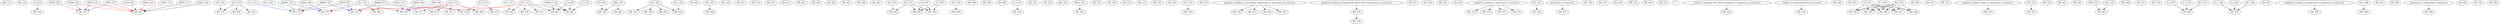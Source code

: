 digraph G {
    ME_123;
    ME_124;
    edge [color=black];
    A_A_210 -> ME_230;
    edge [color=black];
    CHEM_142 -> ME_323;
    CHEM_144 -> ME_323;
    edge [color=red];
    MATH_126 -> ME_323;
    edge [color=blue];
    PHYS_121 -> ME_323;
    edge [color=black];
    M_E_333 -> ME_331;
    CEE_342 -> ME_331;
    edge [color=black];
    AMATH_301 -> ME_333;
    edge [color=red];
    M_E_323 -> ME_333;
    edge [color=blue];
    MATH_307 -> ME_333;
    AMATH_351 -> ME_333;
    edge [color=black];
    MATH_112 -> ME_341;
    MATH_124 -> ME_341;
    Q_SCI_291 -> ME_341;
    edge [color=red];
    CHEM_120 -> ME_341;
    CHEM_142 -> ME_341;
    CHEM_144 -> ME_341;
    PHYS_114 -> ME_341;
    PHYS_121 -> ME_341;
    edge [color=black];
    MSE_170 -> ME_354;
    CEE_220 -> ME_354;
    edge [color=black];
    M_E_354 -> ME_355;
    edge [color=black];
    M_E_354 -> ME_356;
    edge [color=black];
    AMATH_351 -> ME_373;
    MATH_307 -> ME_373;
    edge [color=red];
    AMATH_352 -> ME_373;
    MATH_308 -> ME_373;
    edge [color=blue];
    E_E_215 -> ME_373;
    edge [color=green];
    M_E_230 -> ME_373;
    edge [color=black];
    AMATH_301 -> ME_374;
    edge [color=red];
    M_E_373 -> ME_374;
    edge [color=black];
    M_E_123 -> ME_395;
    edge [color=red];
    M_E_323 -> ME_395;
    edge [color=blue];
    IND_E_315 -> ME_395;
    MATH_390 -> ME_395;
    STAT_390 -> ME_395;
    ME_406;
    edge [color=black];
    M_E_355 -> ME_409;
    ME_410;
    ME_411;
    ME_414;
    ME_415;
    edge [color=black];
    M_E_323 -> ME_425;
    edge [color=red];
    M_E_331 -> ME_425;
    edge [color=black];
    M_E_333 -> ME_426;
    edge [color=black];
    M_E_323 -> ME_430;
    edge [color=black];
    M_E_333 -> ME_431;
    ME_433;
    edge [color=black];
    M_E_354 -> ME_440;
    edge [color=black];
    M_E_323 -> ME_442;
    CHEM_E_325 -> ME_442;
    A_A_260 -> ME_442;
    E_E_351 -> ME_442;
    ME_445;
    ME_450;
    edge [color=black];
    M_E_354 -> ME_459;
    edge [color=red];
    M_E_356 -> ME_459;
    ME_460;
    ME_461;
    ME_468;
    edge [color=black];
    M_E_374 -> ME_469;
    edge [color=black];
    M_E_373 -> ME_470;
    edge [color=black];
    M_E_374 -> ME_471;
    edge [color=black];
    M_E_374 -> ME_473;
    edge [color=black];
    M_E_374 -> ME_477;
    edge [color=black];
    M_E_123 -> ME_478;
    edge [color=red];
    M_E_374 -> ME_478;
    edge [color=blue];
    MATH_308 -> ME_478;
    AMATH_352 -> ME_478;
    edge [color=black];
    M_E_123 -> ME_480;
    edge [color=red];
    AMATH_301 -> ME_480;
    edge [color=black];
    M_E_323 -> ME_481;
    A_A_260 -> ME_481;
    CHEM_E_325 -> ME_481;
    edge [color=black];
    MSE_170 -> ME_485;
    ME_487;
    edge [color=black];
    M_E_471 -> ME_494;
    edge [color=red];
    M_E_473 -> ME_494;
    edge [color=black];
    M_E_395 -> ME_495;
    ME_496;
    ME_498;
    ME_499;
    edge [color=black];
    A_A_532 -> ME_500;
    ME_501;
    ME_503;
    ME_504;
    edge [color=black];
    IND_E_431 -> ME_505;
    ME_507;
    ME_508;
    ME_510;
    ME_511;
    ME_515;
    ME_520;
    edge [color=black];
    M_E_323 -> ME_521;
    edge [color=black];
    M_E_521 -> ME_522;
    ME_523;
    edge [color=black];
    graduate_standing_in_mechanical_engineering_or_permission_of_instructor -> ME_524;
    edge [color=black];
    graduate_standing_in_Engineering_allied_field_or_permission_of_instructor -> ME_525;
    edge [color=black];
    ME_525 -> ME_526;
    ME_527;
    ME_528;
    ME_529;
    ME_530;
    edge [color=black];
    graduate_standing_in_mechanical_engineering_or_permission_of_instructor -> ME_531;
    edge [color=black];
    graduate_standing_or_permission_of_instructor -> ME_532;
    edge [color=black];
    M_E_507 -> ME_534;
    edge [color=black];
    permission_of_instructor -> ME_535;
    ME_536;
    ME_537;
    ME_538;
    ME_539;
    ME_540;
    ME_541;
    edge [color=black];
    3_credits_of_graduate_level_fluid_mechanics_or_permission_of_instructor -> ME_543;
    edge [color=black];
    3_credits_of_turbulencerelated_coursework -> ME_544;
    ME_546;
    ME_547;
    edge [color=black];
    A_A_547 -> ME_548;
    E_E_547 -> ME_548;
    M_E_547 -> ME_548;
    edge [color=black];
    A_A_547 -> ME_549;
    E_E_547 -> ME_549;
    M_E_547 -> ME_549;
    ME_550;
    ME_551;
    ME_552;
    edge [color=black];
    graduate_student_status_or_permission_of_instructor -> ME_553;
    edge [color=black];
    M_E_551 -> ME_555;
    edge [color=black];
    graduate_standing_or_permission_of_instructor -> ME_556;
    edge [color=black];
    graduate_standing_or_permission_of_instructor -> ME_557;
    ME_559;
    ME_561;
    ME_562;
    edge [color=black];
    MSE_475 -> ME_563;
    M_E_450 -> ME_563;
    edge [color=black];
    graduate_standing_in_mechanical_engineering_or_permission_of_instructor -> ME_564;
    edge [color=black];
    graduate_standing_in_mechanical_engineering_or_permission_of_instructor -> ME_565;
    ME_568;
    ME_570;
    edge [color=black];
    graduate_standing_or_permission_of_instructor -> ME_572;
    ME_578;
    edge [color=black];
    A_A_570 -> ME_580;
    E_E_570 -> ME_580;
    M_E_570 -> ME_580;
    edge [color=black];
    E_E_548 -> ME_581;
    A_A_548 -> ME_581;
    M_E_548 -> ME_581;
    edge [color=black];
    A_A_447 -> ME_582;
    E_E_447 -> ME_582;
    M_E_471 -> ME_582;
    edge [color=black];
    A_A_447 -> ME_583;
    E_E_447 -> ME_583;
    M_E_471 -> ME_583;
    ME_585;
    edge [color=black];
    graduate_standing_in_engineering_or_permission_of_instructor -> ME_588;
    edge [color=black];
    M_E_588 -> ME_589;
    ME_591;
    edge [color=black];
    A_A_547 -> ME_593;
    E_E_547 -> ME_593;
    M_E_547 -> ME_593;
    edge [color=black];
    A_A_547 -> ME_594;
    E_E_547 -> ME_594;
    M_E_547 -> ME_594;
    edge [color=black];
    A_A_547 -> ME_597;
    E_E_547 -> ME_597;
    M_E_547 -> ME_597;
    ME_598;
    edge [color=black];
    permission_of_department_chairperson -> ME_599;
    ME_600;
    ME_700;
    ME_800;
}
